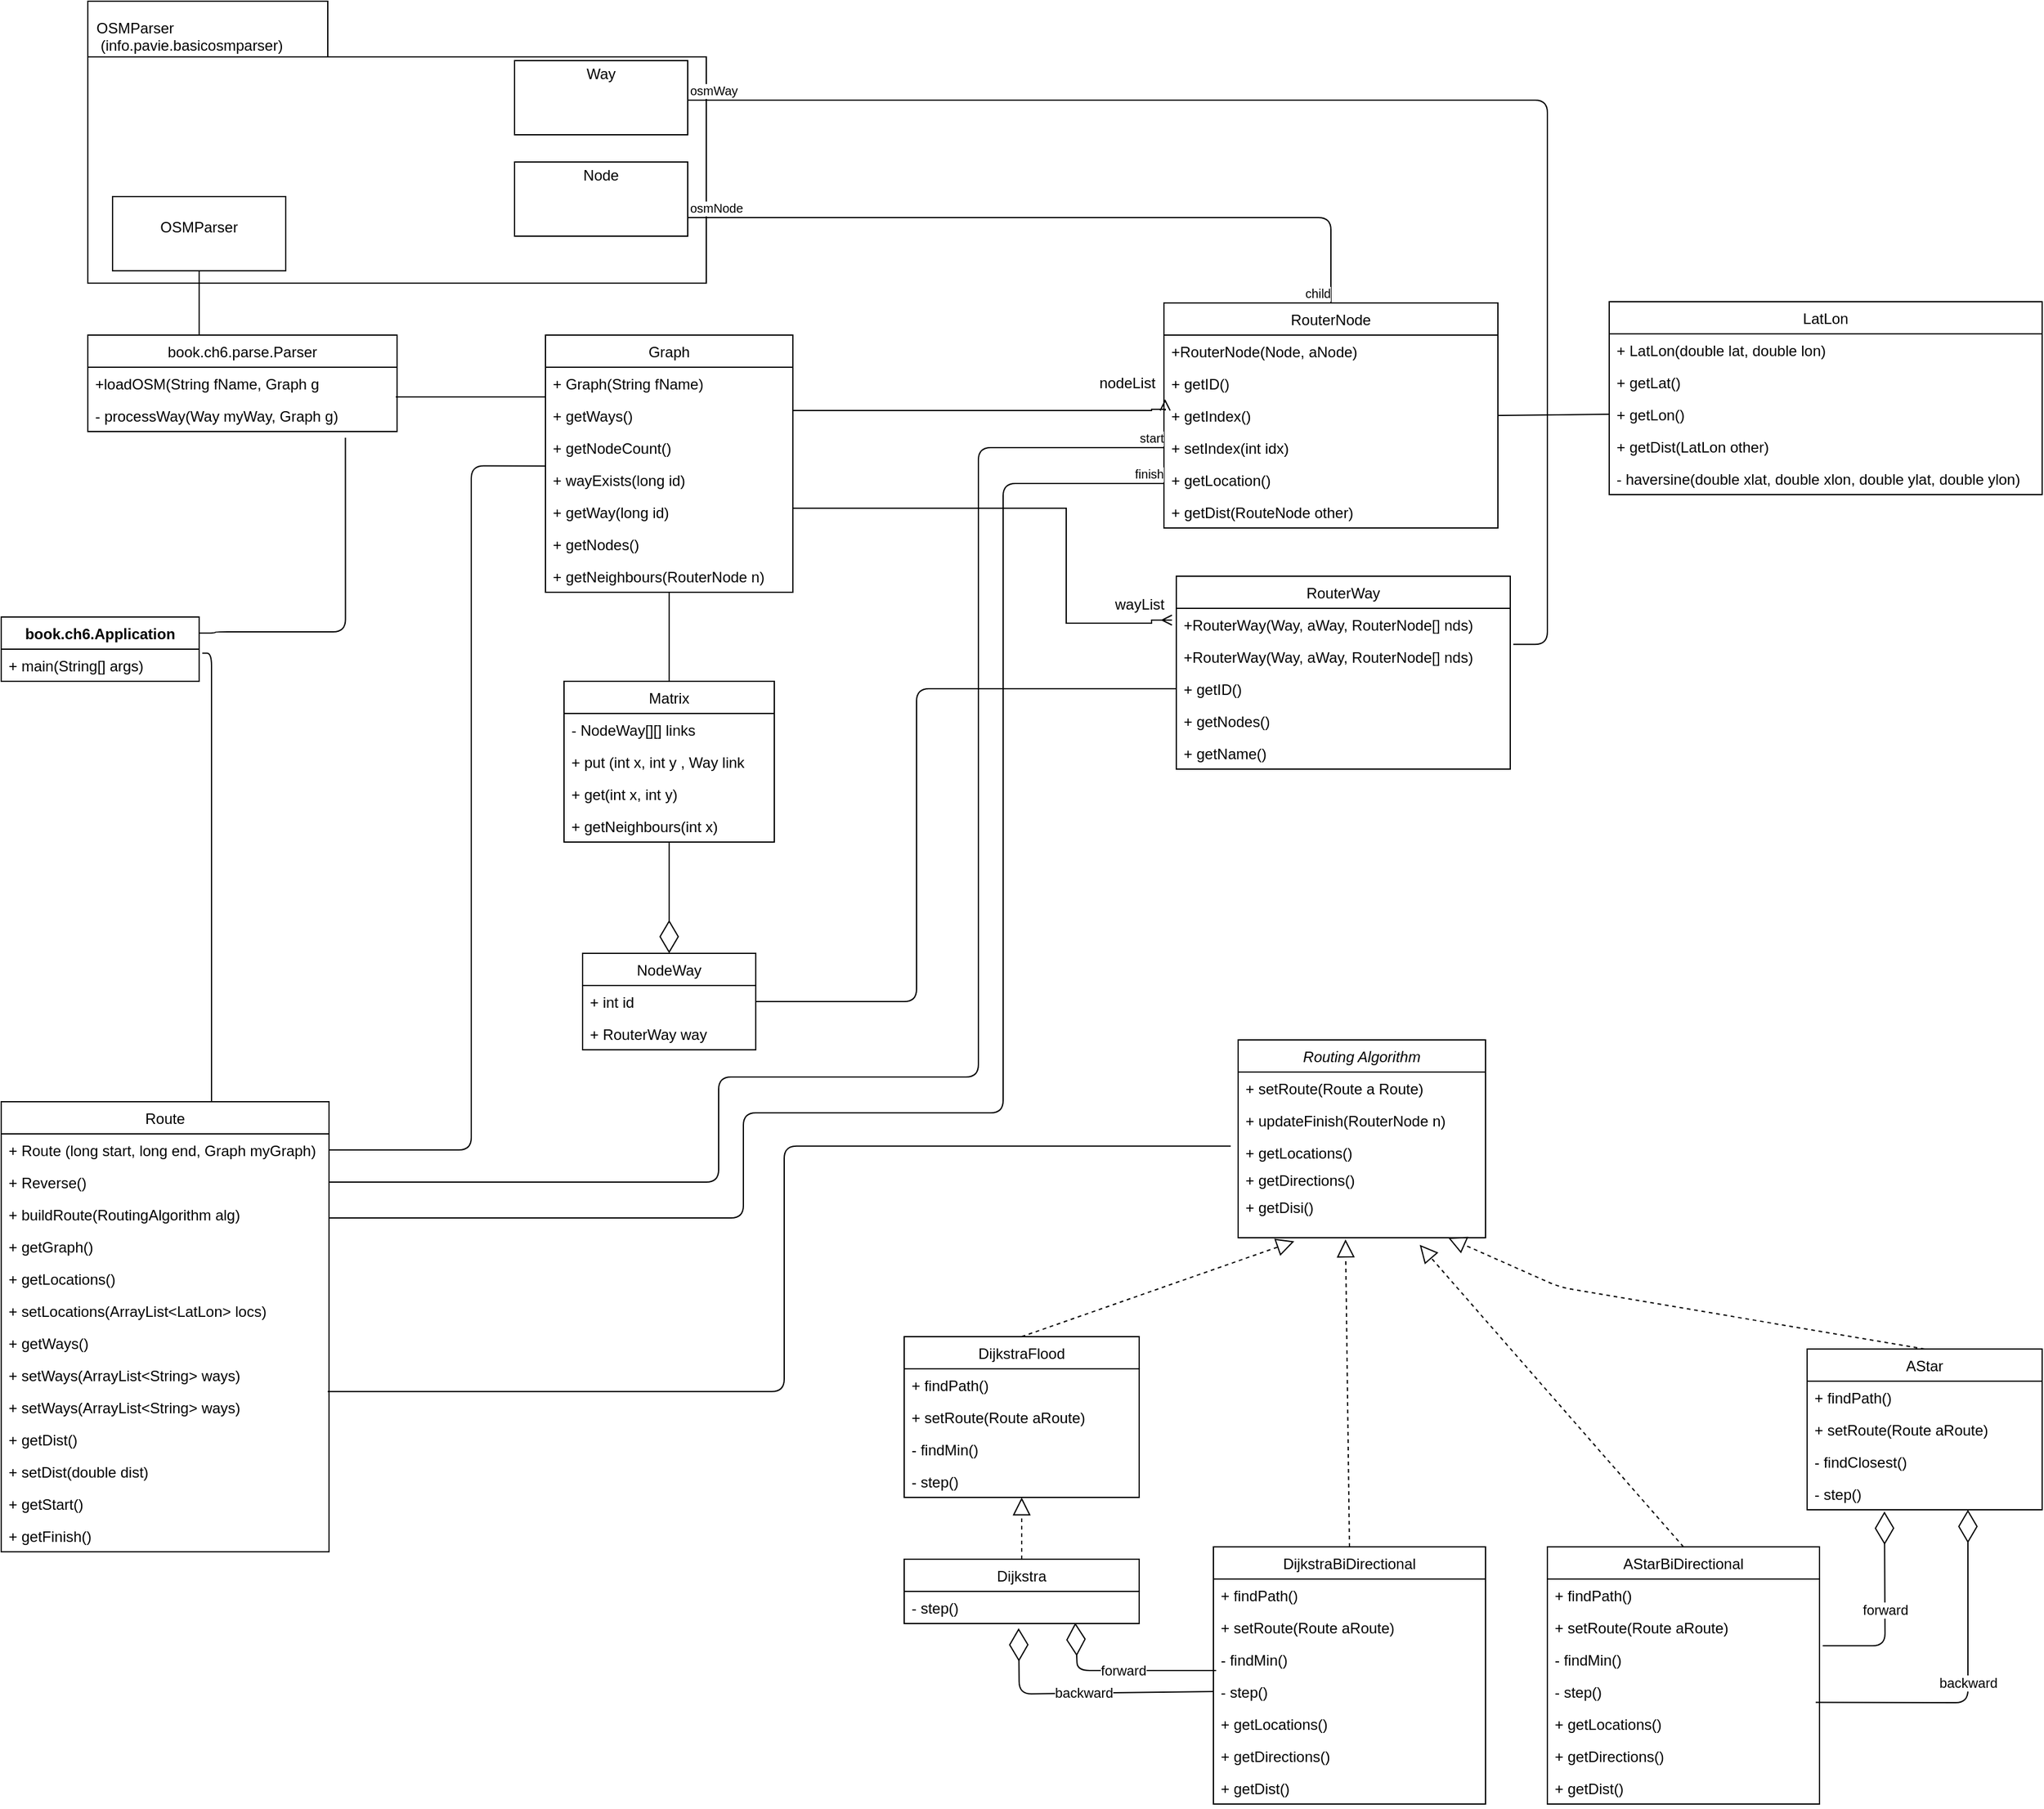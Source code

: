 <mxfile version="12.7.9" type="device"><diagram id="lOE6EsrDyrwUCxiQ4U8Y" name="Page-1"><mxGraphModel dx="2488" dy="1806" grid="1" gridSize="10" guides="1" tooltips="1" connect="1" arrows="1" fold="1" page="1" pageScale="1" pageWidth="850" pageHeight="1100" math="0" shadow="0"><root><mxCell id="0"/><mxCell id="1" parent="0"/><mxCell id="seFbMmYtAeRyw8PbQpz8-1" value="" style="shape=folder;fontStyle=1;spacingTop=10;tabWidth=194;tabHeight=45;tabPosition=left;html=1;" vertex="1" parent="1"><mxGeometry x="10" y="-290" width="500" height="228" as="geometry"/></mxCell><mxCell id="seFbMmYtAeRyw8PbQpz8-2" value="book.ch6.parse.Parser" style="swimlane;fontStyle=0;childLayout=stackLayout;horizontal=1;startSize=26;fillColor=none;horizontalStack=0;resizeParent=1;resizeParentMax=0;resizeLast=0;collapsible=1;marginBottom=0;" vertex="1" parent="1"><mxGeometry x="10" y="-20" width="250" height="78" as="geometry"/></mxCell><mxCell id="seFbMmYtAeRyw8PbQpz8-3" value="+loadOSM(String fName, Graph g" style="text;strokeColor=none;fillColor=none;align=left;verticalAlign=top;spacingLeft=4;spacingRight=4;overflow=hidden;rotatable=0;points=[[0,0.5],[1,0.5]];portConstraint=eastwest;" vertex="1" parent="seFbMmYtAeRyw8PbQpz8-2"><mxGeometry y="26" width="250" height="26" as="geometry"/></mxCell><mxCell id="seFbMmYtAeRyw8PbQpz8-4" value="- processWay(Way myWay, Graph g)" style="text;strokeColor=none;fillColor=none;align=left;verticalAlign=top;spacingLeft=4;spacingRight=4;overflow=hidden;rotatable=0;points=[[0,0.5],[1,0.5]];portConstraint=eastwest;" vertex="1" parent="seFbMmYtAeRyw8PbQpz8-2"><mxGeometry y="52" width="250" height="26" as="geometry"/></mxCell><mxCell id="seFbMmYtAeRyw8PbQpz8-7" value="&lt;p style=&quot;margin: 0px ; margin-top: 4px ; text-align: center&quot;&gt;&lt;br&gt;OSMParser&lt;/p&gt;" style="verticalAlign=top;align=left;overflow=fill;fontSize=12;fontFamily=Helvetica;html=1;" vertex="1" parent="1"><mxGeometry x="30" y="-132" width="140" height="60" as="geometry"/></mxCell><mxCell id="seFbMmYtAeRyw8PbQpz8-9" value="book.ch6.Application" style="swimlane;fontStyle=1;align=center;verticalAlign=top;childLayout=stackLayout;horizontal=1;startSize=26;horizontalStack=0;resizeParent=1;resizeParentMax=0;resizeLast=0;collapsible=1;marginBottom=0;" vertex="1" parent="1"><mxGeometry x="-60" y="208" width="160" height="52" as="geometry"/></mxCell><mxCell id="seFbMmYtAeRyw8PbQpz8-10" value="+ main(String[] args)" style="text;strokeColor=none;fillColor=none;align=left;verticalAlign=top;spacingLeft=4;spacingRight=4;overflow=hidden;rotatable=0;points=[[0,0.5],[1,0.5]];portConstraint=eastwest;" vertex="1" parent="seFbMmYtAeRyw8PbQpz8-9"><mxGeometry y="26" width="160" height="26" as="geometry"/></mxCell><mxCell id="seFbMmYtAeRyw8PbQpz8-14" value="" style="endArrow=none;html=1;entryX=0.5;entryY=1;entryDx=0;entryDy=0;exitX=0.36;exitY=0;exitDx=0;exitDy=0;exitPerimeter=0;" edge="1" parent="1" source="seFbMmYtAeRyw8PbQpz8-2" target="seFbMmYtAeRyw8PbQpz8-7"><mxGeometry width="50" height="50" relative="1" as="geometry"><mxPoint x="220" y="48" as="sourcePoint"/><mxPoint x="270" y="-2" as="targetPoint"/></mxGeometry></mxCell><mxCell id="seFbMmYtAeRyw8PbQpz8-16" value="Routing Algorithm" style="swimlane;fontStyle=2;childLayout=stackLayout;horizontal=1;startSize=26;fillColor=none;horizontalStack=0;resizeParent=1;resizeParentMax=0;resizeLast=0;collapsible=1;marginBottom=0;" vertex="1" parent="1"><mxGeometry x="940" y="550" width="200" height="160" as="geometry"/></mxCell><mxCell id="seFbMmYtAeRyw8PbQpz8-17" value="+ setRoute(Route a Route)" style="text;strokeColor=none;fillColor=none;align=left;verticalAlign=top;spacingLeft=4;spacingRight=4;overflow=hidden;rotatable=0;points=[[0,0.5],[1,0.5]];portConstraint=eastwest;" vertex="1" parent="seFbMmYtAeRyw8PbQpz8-16"><mxGeometry y="26" width="200" height="26" as="geometry"/></mxCell><mxCell id="seFbMmYtAeRyw8PbQpz8-18" value="+ updateFinish(RouterNode n)&#10;" style="text;strokeColor=none;fillColor=none;align=left;verticalAlign=top;spacingLeft=4;spacingRight=4;overflow=hidden;rotatable=0;points=[[0,0.5],[1,0.5]];portConstraint=eastwest;" vertex="1" parent="seFbMmYtAeRyw8PbQpz8-16"><mxGeometry y="52" width="200" height="26" as="geometry"/></mxCell><mxCell id="seFbMmYtAeRyw8PbQpz8-19" value="+ getLocations()" style="text;strokeColor=none;fillColor=none;align=left;verticalAlign=top;spacingLeft=4;spacingRight=4;overflow=hidden;rotatable=0;points=[[0,0.5],[1,0.5]];portConstraint=eastwest;" vertex="1" parent="seFbMmYtAeRyw8PbQpz8-16"><mxGeometry y="78" width="200" height="82" as="geometry"/></mxCell><mxCell id="seFbMmYtAeRyw8PbQpz8-20" value="+ getDirections()" style="text;strokeColor=none;fillColor=none;align=left;verticalAlign=top;spacingLeft=4;spacingRight=4;overflow=hidden;rotatable=0;points=[[0,0.5],[1,0.5]];portConstraint=eastwest;" vertex="1" parent="1"><mxGeometry x="940" y="650" width="190" height="26" as="geometry"/></mxCell><mxCell id="seFbMmYtAeRyw8PbQpz8-21" value="+ getDisi()" style="text;strokeColor=none;fillColor=none;align=left;verticalAlign=top;spacingLeft=4;spacingRight=4;overflow=hidden;rotatable=0;points=[[0,0.5],[1,0.5]];portConstraint=eastwest;" vertex="1" parent="1"><mxGeometry x="940" y="672" width="190" height="26" as="geometry"/></mxCell><mxCell id="seFbMmYtAeRyw8PbQpz8-25" value="DijkstraFlood" style="swimlane;fontStyle=0;childLayout=stackLayout;horizontal=1;startSize=26;fillColor=none;horizontalStack=0;resizeParent=1;resizeParentMax=0;resizeLast=0;collapsible=1;marginBottom=0;" vertex="1" parent="1"><mxGeometry x="670" y="790" width="190" height="130" as="geometry"/></mxCell><mxCell id="seFbMmYtAeRyw8PbQpz8-26" value="+ findPath()" style="text;strokeColor=none;fillColor=none;align=left;verticalAlign=top;spacingLeft=4;spacingRight=4;overflow=hidden;rotatable=0;points=[[0,0.5],[1,0.5]];portConstraint=eastwest;" vertex="1" parent="seFbMmYtAeRyw8PbQpz8-25"><mxGeometry y="26" width="190" height="26" as="geometry"/></mxCell><mxCell id="seFbMmYtAeRyw8PbQpz8-27" value="+ setRoute(Route aRoute)" style="text;strokeColor=none;fillColor=none;align=left;verticalAlign=top;spacingLeft=4;spacingRight=4;overflow=hidden;rotatable=0;points=[[0,0.5],[1,0.5]];portConstraint=eastwest;" vertex="1" parent="seFbMmYtAeRyw8PbQpz8-25"><mxGeometry y="52" width="190" height="26" as="geometry"/></mxCell><mxCell id="seFbMmYtAeRyw8PbQpz8-30" value="- findMin()" style="text;strokeColor=none;fillColor=none;align=left;verticalAlign=top;spacingLeft=4;spacingRight=4;overflow=hidden;rotatable=0;points=[[0,0.5],[1,0.5]];portConstraint=eastwest;" vertex="1" parent="seFbMmYtAeRyw8PbQpz8-25"><mxGeometry y="78" width="190" height="26" as="geometry"/></mxCell><mxCell id="seFbMmYtAeRyw8PbQpz8-28" value="- step()" style="text;strokeColor=none;fillColor=none;align=left;verticalAlign=top;spacingLeft=4;spacingRight=4;overflow=hidden;rotatable=0;points=[[0,0.5],[1,0.5]];portConstraint=eastwest;" vertex="1" parent="seFbMmYtAeRyw8PbQpz8-25"><mxGeometry y="104" width="190" height="26" as="geometry"/></mxCell><mxCell id="seFbMmYtAeRyw8PbQpz8-33" value="" style="endArrow=block;dashed=1;endFill=0;endSize=12;html=1;exitX=0.5;exitY=0;exitDx=0;exitDy=0;entryX=0.227;entryY=1.035;entryDx=0;entryDy=0;entryPerimeter=0;" edge="1" parent="1" source="seFbMmYtAeRyw8PbQpz8-25" target="seFbMmYtAeRyw8PbQpz8-19"><mxGeometry width="160" relative="1" as="geometry"><mxPoint x="800" y="540" as="sourcePoint"/><mxPoint x="1031" y="710" as="targetPoint"/></mxGeometry></mxCell><mxCell id="seFbMmYtAeRyw8PbQpz8-34" value="Dijkstra" style="swimlane;fontStyle=0;childLayout=stackLayout;horizontal=1;startSize=26;fillColor=none;horizontalStack=0;resizeParent=1;resizeParentMax=0;resizeLast=0;collapsible=1;marginBottom=0;" vertex="1" parent="1"><mxGeometry x="670" y="970" width="190" height="52" as="geometry"/></mxCell><mxCell id="seFbMmYtAeRyw8PbQpz8-38" value="- step()" style="text;strokeColor=none;fillColor=none;align=left;verticalAlign=top;spacingLeft=4;spacingRight=4;overflow=hidden;rotatable=0;points=[[0,0.5],[1,0.5]];portConstraint=eastwest;" vertex="1" parent="seFbMmYtAeRyw8PbQpz8-34"><mxGeometry y="26" width="190" height="26" as="geometry"/></mxCell><mxCell id="seFbMmYtAeRyw8PbQpz8-39" value="" style="endArrow=block;dashed=1;endFill=0;endSize=12;html=1;exitX=0.5;exitY=0;exitDx=0;exitDy=0;" edge="1" parent="1" source="seFbMmYtAeRyw8PbQpz8-34"><mxGeometry width="160" relative="1" as="geometry"><mxPoint x="1030" y="950" as="sourcePoint"/><mxPoint x="765" y="920" as="targetPoint"/></mxGeometry></mxCell><mxCell id="seFbMmYtAeRyw8PbQpz8-41" value="AStar" style="swimlane;fontStyle=0;childLayout=stackLayout;horizontal=1;startSize=26;fillColor=none;horizontalStack=0;resizeParent=1;resizeParentMax=0;resizeLast=0;collapsible=1;marginBottom=0;" vertex="1" parent="1"><mxGeometry x="1400" y="800" width="190" height="130" as="geometry"/></mxCell><mxCell id="seFbMmYtAeRyw8PbQpz8-42" value="+ findPath()" style="text;strokeColor=none;fillColor=none;align=left;verticalAlign=top;spacingLeft=4;spacingRight=4;overflow=hidden;rotatable=0;points=[[0,0.5],[1,0.5]];portConstraint=eastwest;" vertex="1" parent="seFbMmYtAeRyw8PbQpz8-41"><mxGeometry y="26" width="190" height="26" as="geometry"/></mxCell><mxCell id="seFbMmYtAeRyw8PbQpz8-43" value="+ setRoute(Route aRoute)" style="text;strokeColor=none;fillColor=none;align=left;verticalAlign=top;spacingLeft=4;spacingRight=4;overflow=hidden;rotatable=0;points=[[0,0.5],[1,0.5]];portConstraint=eastwest;" vertex="1" parent="seFbMmYtAeRyw8PbQpz8-41"><mxGeometry y="52" width="190" height="26" as="geometry"/></mxCell><mxCell id="seFbMmYtAeRyw8PbQpz8-44" value="- findClosest()" style="text;strokeColor=none;fillColor=none;align=left;verticalAlign=top;spacingLeft=4;spacingRight=4;overflow=hidden;rotatable=0;points=[[0,0.5],[1,0.5]];portConstraint=eastwest;" vertex="1" parent="seFbMmYtAeRyw8PbQpz8-41"><mxGeometry y="78" width="190" height="26" as="geometry"/></mxCell><mxCell id="seFbMmYtAeRyw8PbQpz8-45" value="- step()" style="text;strokeColor=none;fillColor=none;align=left;verticalAlign=top;spacingLeft=4;spacingRight=4;overflow=hidden;rotatable=0;points=[[0,0.5],[1,0.5]];portConstraint=eastwest;" vertex="1" parent="seFbMmYtAeRyw8PbQpz8-41"><mxGeometry y="104" width="190" height="26" as="geometry"/></mxCell><mxCell id="seFbMmYtAeRyw8PbQpz8-47" value="" style="endArrow=block;dashed=1;endFill=0;endSize=12;html=1;exitX=0.5;exitY=0;exitDx=0;exitDy=0;entryX=0.849;entryY=1;entryDx=0;entryDy=0;entryPerimeter=0;" edge="1" parent="1" source="seFbMmYtAeRyw8PbQpz8-41" target="seFbMmYtAeRyw8PbQpz8-19"><mxGeometry width="160" relative="1" as="geometry"><mxPoint x="980" y="1180" as="sourcePoint"/><mxPoint x="1246" y="1100" as="targetPoint"/><Array as="points"><mxPoint x="1200" y="750"/></Array></mxGeometry></mxCell><mxCell id="seFbMmYtAeRyw8PbQpz8-50" value="DijkstraBiDirectional" style="swimlane;fontStyle=0;childLayout=stackLayout;horizontal=1;startSize=26;fillColor=none;horizontalStack=0;resizeParent=1;resizeParentMax=0;resizeLast=0;collapsible=1;marginBottom=0;" vertex="1" parent="1"><mxGeometry x="920" y="960" width="220" height="208" as="geometry"/></mxCell><mxCell id="seFbMmYtAeRyw8PbQpz8-51" value="+ findPath()" style="text;strokeColor=none;fillColor=none;align=left;verticalAlign=top;spacingLeft=4;spacingRight=4;overflow=hidden;rotatable=0;points=[[0,0.5],[1,0.5]];portConstraint=eastwest;" vertex="1" parent="seFbMmYtAeRyw8PbQpz8-50"><mxGeometry y="26" width="220" height="26" as="geometry"/></mxCell><mxCell id="seFbMmYtAeRyw8PbQpz8-52" value="+ setRoute(Route aRoute)" style="text;strokeColor=none;fillColor=none;align=left;verticalAlign=top;spacingLeft=4;spacingRight=4;overflow=hidden;rotatable=0;points=[[0,0.5],[1,0.5]];portConstraint=eastwest;" vertex="1" parent="seFbMmYtAeRyw8PbQpz8-50"><mxGeometry y="52" width="220" height="26" as="geometry"/></mxCell><mxCell id="seFbMmYtAeRyw8PbQpz8-53" value="- findMin()" style="text;strokeColor=none;fillColor=none;align=left;verticalAlign=top;spacingLeft=4;spacingRight=4;overflow=hidden;rotatable=0;points=[[0,0.5],[1,0.5]];portConstraint=eastwest;" vertex="1" parent="seFbMmYtAeRyw8PbQpz8-50"><mxGeometry y="78" width="220" height="26" as="geometry"/></mxCell><mxCell id="seFbMmYtAeRyw8PbQpz8-78" value="- step()" style="text;strokeColor=none;fillColor=none;align=left;verticalAlign=top;spacingLeft=4;spacingRight=4;overflow=hidden;rotatable=0;points=[[0,0.5],[1,0.5]];portConstraint=eastwest;" vertex="1" parent="seFbMmYtAeRyw8PbQpz8-50"><mxGeometry y="104" width="220" height="26" as="geometry"/></mxCell><mxCell id="seFbMmYtAeRyw8PbQpz8-74" value="+ getLocations()" style="text;strokeColor=none;fillColor=none;align=left;verticalAlign=top;spacingLeft=4;spacingRight=4;overflow=hidden;rotatable=0;points=[[0,0.5],[1,0.5]];portConstraint=eastwest;" vertex="1" parent="seFbMmYtAeRyw8PbQpz8-50"><mxGeometry y="130" width="220" height="26" as="geometry"/></mxCell><mxCell id="seFbMmYtAeRyw8PbQpz8-75" value="+ getDirections()" style="text;strokeColor=none;fillColor=none;align=left;verticalAlign=top;spacingLeft=4;spacingRight=4;overflow=hidden;rotatable=0;points=[[0,0.5],[1,0.5]];portConstraint=eastwest;" vertex="1" parent="seFbMmYtAeRyw8PbQpz8-50"><mxGeometry y="156" width="220" height="26" as="geometry"/></mxCell><mxCell id="seFbMmYtAeRyw8PbQpz8-76" value="+ getDist()" style="text;strokeColor=none;fillColor=none;align=left;verticalAlign=top;spacingLeft=4;spacingRight=4;overflow=hidden;rotatable=0;points=[[0,0.5],[1,0.5]];portConstraint=eastwest;" vertex="1" parent="seFbMmYtAeRyw8PbQpz8-50"><mxGeometry y="182" width="220" height="26" as="geometry"/></mxCell><mxCell id="seFbMmYtAeRyw8PbQpz8-60" value="" style="endArrow=block;dashed=1;endFill=0;endSize=12;html=1;exitX=0.5;exitY=0;exitDx=0;exitDy=0;entryX=0.434;entryY=1.017;entryDx=0;entryDy=0;entryPerimeter=0;" edge="1" parent="1" source="seFbMmYtAeRyw8PbQpz8-50" target="seFbMmYtAeRyw8PbQpz8-19"><mxGeometry width="160" relative="1" as="geometry"><mxPoint x="775.0" y="800" as="sourcePoint"/><mxPoint x="995.4" y="722.87" as="targetPoint"/></mxGeometry></mxCell><mxCell id="seFbMmYtAeRyw8PbQpz8-65" value="forward" style="endArrow=diamondThin;endFill=0;endSize=24;html=1;exitX=0.01;exitY=-0.154;exitDx=0;exitDy=0;entryX=0.728;entryY=0.978;entryDx=0;entryDy=0;entryPerimeter=0;exitPerimeter=0;" edge="1" parent="1" source="seFbMmYtAeRyw8PbQpz8-78" target="seFbMmYtAeRyw8PbQpz8-38"><mxGeometry width="160" relative="1" as="geometry"><mxPoint x="1040" y="870" as="sourcePoint"/><mxPoint x="1200" y="870" as="targetPoint"/><Array as="points"><mxPoint x="810" y="1060"/></Array></mxGeometry></mxCell><mxCell id="seFbMmYtAeRyw8PbQpz8-68" value="backward" style="endArrow=diamondThin;endFill=0;endSize=24;html=1;entryX=0.487;entryY=1.143;entryDx=0;entryDy=0;entryPerimeter=0;exitX=0;exitY=0.5;exitDx=0;exitDy=0;" edge="1" parent="1" source="seFbMmYtAeRyw8PbQpz8-78" target="seFbMmYtAeRyw8PbQpz8-38"><mxGeometry width="160" relative="1" as="geometry"><mxPoint x="904" y="1079" as="sourcePoint"/><mxPoint x="801.1" y="1069.998" as="targetPoint"/><Array as="points"><mxPoint x="763" y="1079"/></Array></mxGeometry></mxCell><mxCell id="seFbMmYtAeRyw8PbQpz8-79" value="AStarBiDirectional" style="swimlane;fontStyle=0;childLayout=stackLayout;horizontal=1;startSize=26;fillColor=none;horizontalStack=0;resizeParent=1;resizeParentMax=0;resizeLast=0;collapsible=1;marginBottom=0;" vertex="1" parent="1"><mxGeometry x="1190" y="960" width="220" height="208" as="geometry"/></mxCell><mxCell id="seFbMmYtAeRyw8PbQpz8-80" value="+ findPath()" style="text;strokeColor=none;fillColor=none;align=left;verticalAlign=top;spacingLeft=4;spacingRight=4;overflow=hidden;rotatable=0;points=[[0,0.5],[1,0.5]];portConstraint=eastwest;" vertex="1" parent="seFbMmYtAeRyw8PbQpz8-79"><mxGeometry y="26" width="220" height="26" as="geometry"/></mxCell><mxCell id="seFbMmYtAeRyw8PbQpz8-81" value="+ setRoute(Route aRoute)" style="text;strokeColor=none;fillColor=none;align=left;verticalAlign=top;spacingLeft=4;spacingRight=4;overflow=hidden;rotatable=0;points=[[0,0.5],[1,0.5]];portConstraint=eastwest;" vertex="1" parent="seFbMmYtAeRyw8PbQpz8-79"><mxGeometry y="52" width="220" height="26" as="geometry"/></mxCell><mxCell id="seFbMmYtAeRyw8PbQpz8-82" value="- findMin()" style="text;strokeColor=none;fillColor=none;align=left;verticalAlign=top;spacingLeft=4;spacingRight=4;overflow=hidden;rotatable=0;points=[[0,0.5],[1,0.5]];portConstraint=eastwest;" vertex="1" parent="seFbMmYtAeRyw8PbQpz8-79"><mxGeometry y="78" width="220" height="26" as="geometry"/></mxCell><mxCell id="seFbMmYtAeRyw8PbQpz8-83" value="- step()" style="text;strokeColor=none;fillColor=none;align=left;verticalAlign=top;spacingLeft=4;spacingRight=4;overflow=hidden;rotatable=0;points=[[0,0.5],[1,0.5]];portConstraint=eastwest;" vertex="1" parent="seFbMmYtAeRyw8PbQpz8-79"><mxGeometry y="104" width="220" height="26" as="geometry"/></mxCell><mxCell id="seFbMmYtAeRyw8PbQpz8-84" value="+ getLocations()" style="text;strokeColor=none;fillColor=none;align=left;verticalAlign=top;spacingLeft=4;spacingRight=4;overflow=hidden;rotatable=0;points=[[0,0.5],[1,0.5]];portConstraint=eastwest;" vertex="1" parent="seFbMmYtAeRyw8PbQpz8-79"><mxGeometry y="130" width="220" height="26" as="geometry"/></mxCell><mxCell id="seFbMmYtAeRyw8PbQpz8-85" value="+ getDirections()" style="text;strokeColor=none;fillColor=none;align=left;verticalAlign=top;spacingLeft=4;spacingRight=4;overflow=hidden;rotatable=0;points=[[0,0.5],[1,0.5]];portConstraint=eastwest;" vertex="1" parent="seFbMmYtAeRyw8PbQpz8-79"><mxGeometry y="156" width="220" height="26" as="geometry"/></mxCell><mxCell id="seFbMmYtAeRyw8PbQpz8-86" value="+ getDist()" style="text;strokeColor=none;fillColor=none;align=left;verticalAlign=top;spacingLeft=4;spacingRight=4;overflow=hidden;rotatable=0;points=[[0,0.5],[1,0.5]];portConstraint=eastwest;" vertex="1" parent="seFbMmYtAeRyw8PbQpz8-79"><mxGeometry y="182" width="220" height="26" as="geometry"/></mxCell><mxCell id="seFbMmYtAeRyw8PbQpz8-87" value="" style="endArrow=block;dashed=1;endFill=0;endSize=12;html=1;exitX=0.5;exitY=0;exitDx=0;exitDy=0;entryX=0.734;entryY=1.07;entryDx=0;entryDy=0;entryPerimeter=0;" edge="1" parent="1" source="seFbMmYtAeRyw8PbQpz8-79" target="seFbMmYtAeRyw8PbQpz8-19"><mxGeometry width="160" relative="1" as="geometry"><mxPoint x="1160" y="860" as="sourcePoint"/><mxPoint x="774.8" y="770" as="targetPoint"/><Array as="points"/></mxGeometry></mxCell><mxCell id="seFbMmYtAeRyw8PbQpz8-88" value="forward" style="endArrow=diamondThin;endFill=0;endSize=24;html=1;exitX=1.012;exitY=0.077;exitDx=0;exitDy=0;entryX=0.329;entryY=1.055;entryDx=0;entryDy=0;entryPerimeter=0;exitPerimeter=0;" edge="1" parent="1" source="seFbMmYtAeRyw8PbQpz8-82" target="seFbMmYtAeRyw8PbQpz8-45"><mxGeometry width="160" relative="1" as="geometry"><mxPoint x="610" y="1190" as="sourcePoint"/><mxPoint x="496.12" y="1151.432" as="targetPoint"/><Array as="points"><mxPoint x="1463" y="1040"/></Array></mxGeometry></mxCell><mxCell id="seFbMmYtAeRyw8PbQpz8-89" value="backward" style="endArrow=diamondThin;endFill=0;endSize=24;html=1;entryX=0.487;entryY=1.143;entryDx=0;entryDy=0;entryPerimeter=0;exitX=0.986;exitY=-0.165;exitDx=0;exitDy=0;exitPerimeter=0;" edge="1" parent="1" source="seFbMmYtAeRyw8PbQpz8-84"><mxGeometry width="160" relative="1" as="geometry"><mxPoint x="1687.47" y="981.28" as="sourcePoint"/><mxPoint x="1530" y="929.998" as="targetPoint"/><Array as="points"><mxPoint x="1530" y="1086"/></Array></mxGeometry></mxCell><mxCell id="seFbMmYtAeRyw8PbQpz8-99" value="RouterNode" style="swimlane;fontStyle=0;childLayout=stackLayout;horizontal=1;startSize=26;fillColor=none;horizontalStack=0;resizeParent=1;resizeParentMax=0;resizeLast=0;collapsible=1;marginBottom=0;" vertex="1" parent="1"><mxGeometry x="880" y="-46" width="270" height="182" as="geometry"/></mxCell><mxCell id="seFbMmYtAeRyw8PbQpz8-100" value="+RouterNode(Node, aNode)&#10;" style="text;strokeColor=none;fillColor=none;align=left;verticalAlign=top;spacingLeft=4;spacingRight=4;overflow=hidden;rotatable=0;points=[[0,0.5],[1,0.5]];portConstraint=eastwest;" vertex="1" parent="seFbMmYtAeRyw8PbQpz8-99"><mxGeometry y="26" width="270" height="26" as="geometry"/></mxCell><mxCell id="seFbMmYtAeRyw8PbQpz8-101" value="+ getID()" style="text;strokeColor=none;fillColor=none;align=left;verticalAlign=top;spacingLeft=4;spacingRight=4;overflow=hidden;rotatable=0;points=[[0,0.5],[1,0.5]];portConstraint=eastwest;" vertex="1" parent="seFbMmYtAeRyw8PbQpz8-99"><mxGeometry y="52" width="270" height="26" as="geometry"/></mxCell><mxCell id="seFbMmYtAeRyw8PbQpz8-102" value="+ getIndex()" style="text;strokeColor=none;fillColor=none;align=left;verticalAlign=top;spacingLeft=4;spacingRight=4;overflow=hidden;rotatable=0;points=[[0,0.5],[1,0.5]];portConstraint=eastwest;" vertex="1" parent="seFbMmYtAeRyw8PbQpz8-99"><mxGeometry y="78" width="270" height="26" as="geometry"/></mxCell><mxCell id="seFbMmYtAeRyw8PbQpz8-103" value="+ setIndex(int idx)" style="text;strokeColor=none;fillColor=none;align=left;verticalAlign=top;spacingLeft=4;spacingRight=4;overflow=hidden;rotatable=0;points=[[0,0.5],[1,0.5]];portConstraint=eastwest;" vertex="1" parent="seFbMmYtAeRyw8PbQpz8-99"><mxGeometry y="104" width="270" height="26" as="geometry"/></mxCell><mxCell id="seFbMmYtAeRyw8PbQpz8-104" value="+ getLocation()" style="text;strokeColor=none;fillColor=none;align=left;verticalAlign=top;spacingLeft=4;spacingRight=4;overflow=hidden;rotatable=0;points=[[0,0.5],[1,0.5]];portConstraint=eastwest;" vertex="1" parent="seFbMmYtAeRyw8PbQpz8-99"><mxGeometry y="130" width="270" height="26" as="geometry"/></mxCell><mxCell id="seFbMmYtAeRyw8PbQpz8-105" value="+ getDist(RouteNode other)" style="text;strokeColor=none;fillColor=none;align=left;verticalAlign=top;spacingLeft=4;spacingRight=4;overflow=hidden;rotatable=0;points=[[0,0.5],[1,0.5]];portConstraint=eastwest;" vertex="1" parent="seFbMmYtAeRyw8PbQpz8-99"><mxGeometry y="156" width="270" height="26" as="geometry"/></mxCell><mxCell id="seFbMmYtAeRyw8PbQpz8-106" value="LatLon" style="swimlane;fontStyle=0;childLayout=stackLayout;horizontal=1;startSize=26;fillColor=none;horizontalStack=0;resizeParent=1;resizeParentMax=0;resizeLast=0;collapsible=1;marginBottom=0;" vertex="1" parent="1"><mxGeometry x="1240" y="-47" width="350" height="156" as="geometry"/></mxCell><mxCell id="seFbMmYtAeRyw8PbQpz8-107" value="+ LatLon(double lat, double lon)" style="text;strokeColor=none;fillColor=none;align=left;verticalAlign=top;spacingLeft=4;spacingRight=4;overflow=hidden;rotatable=0;points=[[0,0.5],[1,0.5]];portConstraint=eastwest;" vertex="1" parent="seFbMmYtAeRyw8PbQpz8-106"><mxGeometry y="26" width="350" height="26" as="geometry"/></mxCell><mxCell id="seFbMmYtAeRyw8PbQpz8-108" value="+ getLat()" style="text;strokeColor=none;fillColor=none;align=left;verticalAlign=top;spacingLeft=4;spacingRight=4;overflow=hidden;rotatable=0;points=[[0,0.5],[1,0.5]];portConstraint=eastwest;" vertex="1" parent="seFbMmYtAeRyw8PbQpz8-106"><mxGeometry y="52" width="350" height="26" as="geometry"/></mxCell><mxCell id="seFbMmYtAeRyw8PbQpz8-109" value="+ getLon()" style="text;strokeColor=none;fillColor=none;align=left;verticalAlign=top;spacingLeft=4;spacingRight=4;overflow=hidden;rotatable=0;points=[[0,0.5],[1,0.5]];portConstraint=eastwest;" vertex="1" parent="seFbMmYtAeRyw8PbQpz8-106"><mxGeometry y="78" width="350" height="26" as="geometry"/></mxCell><mxCell id="seFbMmYtAeRyw8PbQpz8-110" value="+ getDist(LatLon other)" style="text;strokeColor=none;fillColor=none;align=left;verticalAlign=top;spacingLeft=4;spacingRight=4;overflow=hidden;rotatable=0;points=[[0,0.5],[1,0.5]];portConstraint=eastwest;" vertex="1" parent="seFbMmYtAeRyw8PbQpz8-106"><mxGeometry y="104" width="350" height="26" as="geometry"/></mxCell><mxCell id="seFbMmYtAeRyw8PbQpz8-111" value="- haversine(double xlat, double xlon, double ylat, double ylon)" style="text;strokeColor=none;fillColor=none;align=left;verticalAlign=top;spacingLeft=4;spacingRight=4;overflow=hidden;rotatable=0;points=[[0,0.5],[1,0.5]];portConstraint=eastwest;" vertex="1" parent="seFbMmYtAeRyw8PbQpz8-106"><mxGeometry y="130" width="350" height="26" as="geometry"/></mxCell><mxCell id="seFbMmYtAeRyw8PbQpz8-112" value="" style="endArrow=none;html=1;exitX=1;exitY=0.5;exitDx=0;exitDy=0;entryX=0;entryY=0.5;entryDx=0;entryDy=0;" edge="1" parent="1" source="seFbMmYtAeRyw8PbQpz8-102" target="seFbMmYtAeRyw8PbQpz8-109"><mxGeometry width="50" height="50" relative="1" as="geometry"><mxPoint x="630" y="430" as="sourcePoint"/><mxPoint x="1250" y="261" as="targetPoint"/></mxGeometry></mxCell><mxCell id="seFbMmYtAeRyw8PbQpz8-133" value="&lt;p style=&quot;margin: 0px ; margin-top: 4px ; text-align: center&quot;&gt;Way&lt;/p&gt;" style="verticalAlign=top;align=left;overflow=fill;fontSize=12;fontFamily=Helvetica;html=1;" vertex="1" parent="1"><mxGeometry x="355" y="-242" width="140" height="60" as="geometry"/></mxCell><mxCell id="seFbMmYtAeRyw8PbQpz8-138" value="Graph" style="swimlane;fontStyle=0;childLayout=stackLayout;horizontal=1;startSize=26;fillColor=none;horizontalStack=0;resizeParent=1;resizeParentMax=0;resizeLast=0;collapsible=1;marginBottom=0;" vertex="1" parent="1"><mxGeometry x="380" y="-20" width="200" height="208" as="geometry"/></mxCell><mxCell id="seFbMmYtAeRyw8PbQpz8-140" value="+ Graph(String fName)" style="text;strokeColor=none;fillColor=none;align=left;verticalAlign=top;spacingLeft=4;spacingRight=4;overflow=hidden;rotatable=0;points=[[0,0.5],[1,0.5]];portConstraint=eastwest;" vertex="1" parent="seFbMmYtAeRyw8PbQpz8-138"><mxGeometry y="26" width="200" height="26" as="geometry"/></mxCell><mxCell id="seFbMmYtAeRyw8PbQpz8-141" value="+ getWays()" style="text;strokeColor=none;fillColor=none;align=left;verticalAlign=top;spacingLeft=4;spacingRight=4;overflow=hidden;rotatable=0;points=[[0,0.5],[1,0.5]];portConstraint=eastwest;" vertex="1" parent="seFbMmYtAeRyw8PbQpz8-138"><mxGeometry y="52" width="200" height="26" as="geometry"/></mxCell><mxCell id="seFbMmYtAeRyw8PbQpz8-157" value="+ getNodeCount()" style="text;strokeColor=none;fillColor=none;align=left;verticalAlign=top;spacingLeft=4;spacingRight=4;overflow=hidden;rotatable=0;points=[[0,0.5],[1,0.5]];portConstraint=eastwest;" vertex="1" parent="seFbMmYtAeRyw8PbQpz8-138"><mxGeometry y="78" width="200" height="26" as="geometry"/></mxCell><mxCell id="seFbMmYtAeRyw8PbQpz8-158" value="+ wayExists(long id)" style="text;strokeColor=none;fillColor=none;align=left;verticalAlign=top;spacingLeft=4;spacingRight=4;overflow=hidden;rotatable=0;points=[[0,0.5],[1,0.5]];portConstraint=eastwest;" vertex="1" parent="seFbMmYtAeRyw8PbQpz8-138"><mxGeometry y="104" width="200" height="26" as="geometry"/></mxCell><mxCell id="seFbMmYtAeRyw8PbQpz8-159" value="+ getWay(long id)" style="text;strokeColor=none;fillColor=none;align=left;verticalAlign=top;spacingLeft=4;spacingRight=4;overflow=hidden;rotatable=0;points=[[0,0.5],[1,0.5]];portConstraint=eastwest;" vertex="1" parent="seFbMmYtAeRyw8PbQpz8-138"><mxGeometry y="130" width="200" height="26" as="geometry"/></mxCell><mxCell id="seFbMmYtAeRyw8PbQpz8-160" value="+ getNodes()" style="text;strokeColor=none;fillColor=none;align=left;verticalAlign=top;spacingLeft=4;spacingRight=4;overflow=hidden;rotatable=0;points=[[0,0.5],[1,0.5]];portConstraint=eastwest;" vertex="1" parent="seFbMmYtAeRyw8PbQpz8-138"><mxGeometry y="156" width="200" height="26" as="geometry"/></mxCell><mxCell id="seFbMmYtAeRyw8PbQpz8-161" value="+ getNeighbours(RouterNode n)" style="text;strokeColor=none;fillColor=none;align=left;verticalAlign=top;spacingLeft=4;spacingRight=4;overflow=hidden;rotatable=0;points=[[0,0.5],[1,0.5]];portConstraint=eastwest;" vertex="1" parent="seFbMmYtAeRyw8PbQpz8-138"><mxGeometry y="182" width="200" height="26" as="geometry"/></mxCell><mxCell id="seFbMmYtAeRyw8PbQpz8-142" value="" style="endArrow=none;endFill=0;html=1;edgeStyle=orthogonalEdgeStyle;align=left;verticalAlign=top;rounded=0;startArrow=ERmany;startFill=0;" edge="1" parent="1"><mxGeometry x="0.277" y="60" relative="1" as="geometry"><mxPoint x="881" y="41" as="sourcePoint"/><mxPoint x="580" y="85" as="targetPoint"/><Array as="points"><mxPoint x="870" y="40"/><mxPoint x="870" y="41"/><mxPoint x="580" y="41"/></Array><mxPoint x="60" y="59" as="offset"/></mxGeometry></mxCell><mxCell id="seFbMmYtAeRyw8PbQpz8-144" value="" style="endArrow=none;endFill=0;html=1;edgeStyle=orthogonalEdgeStyle;align=left;verticalAlign=top;rounded=0;startArrow=ERmany;startFill=0;entryX=1;entryY=0.5;entryDx=0;entryDy=0;exitX=-0.013;exitY=0.25;exitDx=0;exitDy=0;exitPerimeter=0;" edge="1" parent="1"><mxGeometry x="0.277" y="60" relative="1" as="geometry"><mxPoint x="886.49" y="210.5" as="sourcePoint"/><mxPoint x="580" y="48.0" as="targetPoint"/><Array as="points"><mxPoint x="870" y="210"/><mxPoint x="870" y="213"/><mxPoint x="801" y="213"/><mxPoint x="801" y="120"/><mxPoint x="580" y="120"/></Array><mxPoint x="60" y="59" as="offset"/></mxGeometry></mxCell><mxCell id="seFbMmYtAeRyw8PbQpz8-146" value="wayList" style="text;html=1;align=center;verticalAlign=middle;resizable=0;points=[];autosize=1;" vertex="1" parent="1"><mxGeometry x="830" y="188" width="60" height="20" as="geometry"/></mxCell><mxCell id="seFbMmYtAeRyw8PbQpz8-147" value="nodeList" style="text;html=1;align=center;verticalAlign=middle;resizable=0;points=[];autosize=1;" vertex="1" parent="1"><mxGeometry x="820" y="9" width="60" height="20" as="geometry"/></mxCell><mxCell id="seFbMmYtAeRyw8PbQpz8-151" value="" style="endArrow=none;endFill=0;endSize=12;html=1;" edge="1" parent="1"><mxGeometry width="160" relative="1" as="geometry"><mxPoint x="259" y="30" as="sourcePoint"/><mxPoint x="380" y="30" as="targetPoint"/></mxGeometry></mxCell><mxCell id="seFbMmYtAeRyw8PbQpz8-152" value="Matrix" style="swimlane;fontStyle=0;childLayout=stackLayout;horizontal=1;startSize=26;fillColor=none;horizontalStack=0;resizeParent=1;resizeParentMax=0;resizeLast=0;collapsible=1;marginBottom=0;" vertex="1" parent="1"><mxGeometry x="395" y="260" width="170" height="130" as="geometry"/></mxCell><mxCell id="seFbMmYtAeRyw8PbQpz8-153" value="- NodeWay[][] links" style="text;strokeColor=none;fillColor=none;align=left;verticalAlign=top;spacingLeft=4;spacingRight=4;overflow=hidden;rotatable=0;points=[[0,0.5],[1,0.5]];portConstraint=eastwest;" vertex="1" parent="seFbMmYtAeRyw8PbQpz8-152"><mxGeometry y="26" width="170" height="26" as="geometry"/></mxCell><mxCell id="seFbMmYtAeRyw8PbQpz8-154" value="+ put (int x, int y , Way link" style="text;strokeColor=none;fillColor=none;align=left;verticalAlign=top;spacingLeft=4;spacingRight=4;overflow=hidden;rotatable=0;points=[[0,0.5],[1,0.5]];portConstraint=eastwest;" vertex="1" parent="seFbMmYtAeRyw8PbQpz8-152"><mxGeometry y="52" width="170" height="26" as="geometry"/></mxCell><mxCell id="seFbMmYtAeRyw8PbQpz8-155" value="+ get(int x, int y)" style="text;strokeColor=none;fillColor=none;align=left;verticalAlign=top;spacingLeft=4;spacingRight=4;overflow=hidden;rotatable=0;points=[[0,0.5],[1,0.5]];portConstraint=eastwest;" vertex="1" parent="seFbMmYtAeRyw8PbQpz8-152"><mxGeometry y="78" width="170" height="26" as="geometry"/></mxCell><mxCell id="seFbMmYtAeRyw8PbQpz8-167" value="+ getNeighbours(int x)" style="text;strokeColor=none;fillColor=none;align=left;verticalAlign=top;spacingLeft=4;spacingRight=4;overflow=hidden;rotatable=0;points=[[0,0.5],[1,0.5]];portConstraint=eastwest;" vertex="1" parent="seFbMmYtAeRyw8PbQpz8-152"><mxGeometry y="104" width="170" height="26" as="geometry"/></mxCell><mxCell id="seFbMmYtAeRyw8PbQpz8-156" value="" style="endArrow=none;endFill=0;endSize=12;html=1;entryX=0.5;entryY=0;entryDx=0;entryDy=0;" edge="1" parent="1" source="seFbMmYtAeRyw8PbQpz8-161" target="seFbMmYtAeRyw8PbQpz8-152"><mxGeometry width="160" relative="1" as="geometry"><mxPoint x="450" y="260" as="sourcePoint"/><mxPoint x="456" y="220" as="targetPoint"/></mxGeometry></mxCell><mxCell id="seFbMmYtAeRyw8PbQpz8-162" value="NodeWay" style="swimlane;fontStyle=0;childLayout=stackLayout;horizontal=1;startSize=26;fillColor=none;horizontalStack=0;resizeParent=1;resizeParentMax=0;resizeLast=0;collapsible=1;marginBottom=0;" vertex="1" parent="1"><mxGeometry x="410" y="480" width="140" height="78" as="geometry"/></mxCell><mxCell id="seFbMmYtAeRyw8PbQpz8-163" value="+ int id" style="text;strokeColor=none;fillColor=none;align=left;verticalAlign=top;spacingLeft=4;spacingRight=4;overflow=hidden;rotatable=0;points=[[0,0.5],[1,0.5]];portConstraint=eastwest;" vertex="1" parent="seFbMmYtAeRyw8PbQpz8-162"><mxGeometry y="26" width="140" height="26" as="geometry"/></mxCell><mxCell id="seFbMmYtAeRyw8PbQpz8-164" value="+ RouterWay way" style="text;strokeColor=none;fillColor=none;align=left;verticalAlign=top;spacingLeft=4;spacingRight=4;overflow=hidden;rotatable=0;points=[[0,0.5],[1,0.5]];portConstraint=eastwest;" vertex="1" parent="seFbMmYtAeRyw8PbQpz8-162"><mxGeometry y="52" width="140" height="26" as="geometry"/></mxCell><mxCell id="seFbMmYtAeRyw8PbQpz8-166" value="" style="endArrow=diamondThin;endFill=0;endSize=24;html=1;entryX=0.5;entryY=0;entryDx=0;entryDy=0;" edge="1" parent="1" target="seFbMmYtAeRyw8PbQpz8-162"><mxGeometry width="160" relative="1" as="geometry"><mxPoint x="480" y="390" as="sourcePoint"/><mxPoint x="660" y="160" as="targetPoint"/></mxGeometry></mxCell><mxCell id="seFbMmYtAeRyw8PbQpz8-168" value="" style="endArrow=none;endFill=0;endSize=12;html=1;exitX=1;exitY=0.5;exitDx=0;exitDy=0;entryX=0;entryY=0.5;entryDx=0;entryDy=0;" edge="1" parent="1" source="seFbMmYtAeRyw8PbQpz8-163" target="seFbMmYtAeRyw8PbQpz8-92"><mxGeometry width="160" relative="1" as="geometry"><mxPoint x="180" y="580" as="sourcePoint"/><mxPoint x="301.0" y="578" as="targetPoint"/><Array as="points"><mxPoint x="680" y="519"/><mxPoint x="680" y="266"/></Array></mxGeometry></mxCell><mxCell id="seFbMmYtAeRyw8PbQpz8-90" value="RouterWay" style="swimlane;fontStyle=0;childLayout=stackLayout;horizontal=1;startSize=26;fillColor=none;horizontalStack=0;resizeParent=1;resizeParentMax=0;resizeLast=0;collapsible=1;marginBottom=0;" vertex="1" parent="1"><mxGeometry x="890" y="175" width="270" height="156" as="geometry"/></mxCell><mxCell id="seFbMmYtAeRyw8PbQpz8-169" value="+RouterWay(Way, aWay, RouterNode[] nds)&#10;" style="text;strokeColor=none;fillColor=none;align=left;verticalAlign=top;spacingLeft=4;spacingRight=4;overflow=hidden;rotatable=0;points=[[0,0.5],[1,0.5]];portConstraint=eastwest;" vertex="1" parent="seFbMmYtAeRyw8PbQpz8-90"><mxGeometry y="26" width="270" height="26" as="geometry"/></mxCell><mxCell id="seFbMmYtAeRyw8PbQpz8-91" value="+RouterWay(Way, aWay, RouterNode[] nds)&#10;" style="text;strokeColor=none;fillColor=none;align=left;verticalAlign=top;spacingLeft=4;spacingRight=4;overflow=hidden;rotatable=0;points=[[0,0.5],[1,0.5]];portConstraint=eastwest;" vertex="1" parent="seFbMmYtAeRyw8PbQpz8-90"><mxGeometry y="52" width="270" height="26" as="geometry"/></mxCell><mxCell id="seFbMmYtAeRyw8PbQpz8-92" value="+ getID()" style="text;strokeColor=none;fillColor=none;align=left;verticalAlign=top;spacingLeft=4;spacingRight=4;overflow=hidden;rotatable=0;points=[[0,0.5],[1,0.5]];portConstraint=eastwest;" vertex="1" parent="seFbMmYtAeRyw8PbQpz8-90"><mxGeometry y="78" width="270" height="26" as="geometry"/></mxCell><mxCell id="seFbMmYtAeRyw8PbQpz8-93" value="+ getNodes()&#10;" style="text;strokeColor=none;fillColor=none;align=left;verticalAlign=top;spacingLeft=4;spacingRight=4;overflow=hidden;rotatable=0;points=[[0,0.5],[1,0.5]];portConstraint=eastwest;" vertex="1" parent="seFbMmYtAeRyw8PbQpz8-90"><mxGeometry y="104" width="270" height="26" as="geometry"/></mxCell><mxCell id="seFbMmYtAeRyw8PbQpz8-97" value="+ getName()&#10;" style="text;strokeColor=none;fillColor=none;align=left;verticalAlign=top;spacingLeft=4;spacingRight=4;overflow=hidden;rotatable=0;points=[[0,0.5],[1,0.5]];portConstraint=eastwest;" vertex="1" parent="seFbMmYtAeRyw8PbQpz8-90"><mxGeometry y="130" width="270" height="26" as="geometry"/></mxCell><mxCell id="seFbMmYtAeRyw8PbQpz8-176" value="Route" style="swimlane;fontStyle=0;childLayout=stackLayout;horizontal=1;startSize=26;fillColor=none;horizontalStack=0;resizeParent=1;resizeParentMax=0;resizeLast=0;collapsible=1;marginBottom=0;" vertex="1" parent="1"><mxGeometry x="-60" y="600" width="265" height="364" as="geometry"/></mxCell><mxCell id="seFbMmYtAeRyw8PbQpz8-178" value="+ Route (long start, long end, Graph myGraph)" style="text;strokeColor=none;fillColor=none;align=left;verticalAlign=top;spacingLeft=4;spacingRight=4;overflow=hidden;rotatable=0;points=[[0,0.5],[1,0.5]];portConstraint=eastwest;" vertex="1" parent="seFbMmYtAeRyw8PbQpz8-176"><mxGeometry y="26" width="265" height="26" as="geometry"/></mxCell><mxCell id="seFbMmYtAeRyw8PbQpz8-179" value="+ Reverse()" style="text;strokeColor=none;fillColor=none;align=left;verticalAlign=top;spacingLeft=4;spacingRight=4;overflow=hidden;rotatable=0;points=[[0,0.5],[1,0.5]];portConstraint=eastwest;" vertex="1" parent="seFbMmYtAeRyw8PbQpz8-176"><mxGeometry y="52" width="265" height="26" as="geometry"/></mxCell><mxCell id="seFbMmYtAeRyw8PbQpz8-190" value="+ buildRoute(RoutingAlgorithm alg)" style="text;strokeColor=none;fillColor=none;align=left;verticalAlign=top;spacingLeft=4;spacingRight=4;overflow=hidden;rotatable=0;points=[[0,0.5],[1,0.5]];portConstraint=eastwest;" vertex="1" parent="seFbMmYtAeRyw8PbQpz8-176"><mxGeometry y="78" width="265" height="26" as="geometry"/></mxCell><mxCell id="seFbMmYtAeRyw8PbQpz8-191" value="+ getGraph()" style="text;strokeColor=none;fillColor=none;align=left;verticalAlign=top;spacingLeft=4;spacingRight=4;overflow=hidden;rotatable=0;points=[[0,0.5],[1,0.5]];portConstraint=eastwest;" vertex="1" parent="seFbMmYtAeRyw8PbQpz8-176"><mxGeometry y="104" width="265" height="26" as="geometry"/></mxCell><mxCell id="seFbMmYtAeRyw8PbQpz8-192" value="+ getLocations()" style="text;strokeColor=none;fillColor=none;align=left;verticalAlign=top;spacingLeft=4;spacingRight=4;overflow=hidden;rotatable=0;points=[[0,0.5],[1,0.5]];portConstraint=eastwest;" vertex="1" parent="seFbMmYtAeRyw8PbQpz8-176"><mxGeometry y="130" width="265" height="26" as="geometry"/></mxCell><mxCell id="seFbMmYtAeRyw8PbQpz8-193" value="+ setLocations(ArrayList&lt;LatLon&gt; locs)" style="text;strokeColor=none;fillColor=none;align=left;verticalAlign=top;spacingLeft=4;spacingRight=4;overflow=hidden;rotatable=0;points=[[0,0.5],[1,0.5]];portConstraint=eastwest;" vertex="1" parent="seFbMmYtAeRyw8PbQpz8-176"><mxGeometry y="156" width="265" height="26" as="geometry"/></mxCell><mxCell id="seFbMmYtAeRyw8PbQpz8-194" value="+ getWays()" style="text;strokeColor=none;fillColor=none;align=left;verticalAlign=top;spacingLeft=4;spacingRight=4;overflow=hidden;rotatable=0;points=[[0,0.5],[1,0.5]];portConstraint=eastwest;" vertex="1" parent="seFbMmYtAeRyw8PbQpz8-176"><mxGeometry y="182" width="265" height="26" as="geometry"/></mxCell><mxCell id="seFbMmYtAeRyw8PbQpz8-195" value="+ setWays(ArrayList&lt;String&gt; ways)" style="text;strokeColor=none;fillColor=none;align=left;verticalAlign=top;spacingLeft=4;spacingRight=4;overflow=hidden;rotatable=0;points=[[0,0.5],[1,0.5]];portConstraint=eastwest;" vertex="1" parent="seFbMmYtAeRyw8PbQpz8-176"><mxGeometry y="208" width="265" height="26" as="geometry"/></mxCell><mxCell id="seFbMmYtAeRyw8PbQpz8-203" value="+ setWays(ArrayList&lt;String&gt; ways)" style="text;strokeColor=none;fillColor=none;align=left;verticalAlign=top;spacingLeft=4;spacingRight=4;overflow=hidden;rotatable=0;points=[[0,0.5],[1,0.5]];portConstraint=eastwest;" vertex="1" parent="seFbMmYtAeRyw8PbQpz8-176"><mxGeometry y="234" width="265" height="26" as="geometry"/></mxCell><mxCell id="seFbMmYtAeRyw8PbQpz8-197" value="+ getDist()&#10;" style="text;strokeColor=none;fillColor=none;align=left;verticalAlign=top;spacingLeft=4;spacingRight=4;overflow=hidden;rotatable=0;points=[[0,0.5],[1,0.5]];portConstraint=eastwest;" vertex="1" parent="seFbMmYtAeRyw8PbQpz8-176"><mxGeometry y="260" width="265" height="26" as="geometry"/></mxCell><mxCell id="seFbMmYtAeRyw8PbQpz8-196" value="+ setDist(double dist)&#10;" style="text;strokeColor=none;fillColor=none;align=left;verticalAlign=top;spacingLeft=4;spacingRight=4;overflow=hidden;rotatable=0;points=[[0,0.5],[1,0.5]];portConstraint=eastwest;" vertex="1" parent="seFbMmYtAeRyw8PbQpz8-176"><mxGeometry y="286" width="265" height="26" as="geometry"/></mxCell><mxCell id="seFbMmYtAeRyw8PbQpz8-198" value="+ getStart()" style="text;strokeColor=none;fillColor=none;align=left;verticalAlign=top;spacingLeft=4;spacingRight=4;overflow=hidden;rotatable=0;points=[[0,0.5],[1,0.5]];portConstraint=eastwest;" vertex="1" parent="seFbMmYtAeRyw8PbQpz8-176"><mxGeometry y="312" width="265" height="26" as="geometry"/></mxCell><mxCell id="seFbMmYtAeRyw8PbQpz8-199" value="+ getFinish()" style="text;strokeColor=none;fillColor=none;align=left;verticalAlign=top;spacingLeft=4;spacingRight=4;overflow=hidden;rotatable=0;points=[[0,0.5],[1,0.5]];portConstraint=eastwest;" vertex="1" parent="seFbMmYtAeRyw8PbQpz8-176"><mxGeometry y="338" width="265" height="26" as="geometry"/></mxCell><mxCell id="seFbMmYtAeRyw8PbQpz8-180" value="" style="endArrow=none;html=1;edgeStyle=orthogonalEdgeStyle;entryX=0;entryY=0.5;entryDx=0;entryDy=0;" edge="1" parent="1" target="seFbMmYtAeRyw8PbQpz8-103"><mxGeometry relative="1" as="geometry"><mxPoint x="205" y="665" as="sourcePoint"/><mxPoint x="900" y="260" as="targetPoint"/><Array as="points"><mxPoint x="520" y="665"/><mxPoint x="520" y="580"/><mxPoint x="730" y="580"/><mxPoint x="730" y="71"/></Array></mxGeometry></mxCell><mxCell id="seFbMmYtAeRyw8PbQpz8-182" value="start" style="resizable=0;html=1;align=right;verticalAlign=bottom;labelBackgroundColor=#ffffff;fontSize=10;" connectable="0" vertex="1" parent="seFbMmYtAeRyw8PbQpz8-180"><mxGeometry x="1" relative="1" as="geometry"/></mxCell><mxCell id="seFbMmYtAeRyw8PbQpz8-183" value="" style="endArrow=none;html=1;edgeStyle=orthogonalEdgeStyle;exitX=1;exitY=0.5;exitDx=0;exitDy=0;entryX=0;entryY=0.5;entryDx=0;entryDy=0;" edge="1" parent="1"><mxGeometry relative="1" as="geometry"><mxPoint x="205" y="694" as="sourcePoint"/><mxPoint x="880.0" y="100" as="targetPoint"/><Array as="points"><mxPoint x="540" y="694"/><mxPoint x="540" y="609"/><mxPoint x="750" y="609"/><mxPoint x="750" y="100"/></Array></mxGeometry></mxCell><mxCell id="seFbMmYtAeRyw8PbQpz8-185" value="finish" style="resizable=0;html=1;align=right;verticalAlign=bottom;labelBackgroundColor=#ffffff;fontSize=10;" connectable="0" vertex="1" parent="seFbMmYtAeRyw8PbQpz8-183"><mxGeometry x="1" relative="1" as="geometry"/></mxCell><mxCell id="seFbMmYtAeRyw8PbQpz8-186" value="" style="endArrow=none;html=1;edgeStyle=orthogonalEdgeStyle;entryX=-0.001;entryY=0.071;entryDx=0;entryDy=0;entryPerimeter=0;exitX=1;exitY=0.5;exitDx=0;exitDy=0;" edge="1" parent="1" target="seFbMmYtAeRyw8PbQpz8-158"><mxGeometry relative="1" as="geometry"><mxPoint x="205.0" y="639" as="sourcePoint"/><mxPoint x="900" y="310" as="targetPoint"/><Array as="points"><mxPoint x="320" y="639"/><mxPoint x="320" y="86"/></Array></mxGeometry></mxCell><mxCell id="seFbMmYtAeRyw8PbQpz8-200" value="" style="endArrow=none;html=1;edgeStyle=orthogonalEdgeStyle;entryX=-0.03;entryY=0.096;entryDx=0;entryDy=0;entryPerimeter=0;exitX=0.996;exitY=1.016;exitDx=0;exitDy=0;exitPerimeter=0;" edge="1" parent="1" source="seFbMmYtAeRyw8PbQpz8-195" target="seFbMmYtAeRyw8PbQpz8-19"><mxGeometry relative="1" as="geometry"><mxPoint x="740" y="690" as="sourcePoint"/><mxPoint x="900" y="690" as="targetPoint"/><Array as="points"><mxPoint x="573" y="834"/><mxPoint x="573" y="636"/></Array></mxGeometry></mxCell><mxCell id="seFbMmYtAeRyw8PbQpz8-204" value="" style="endArrow=none;html=1;edgeStyle=orthogonalEdgeStyle;exitX=1.016;exitY=0.126;exitDx=0;exitDy=0;exitPerimeter=0;" edge="1" parent="1" source="seFbMmYtAeRyw8PbQpz8-10"><mxGeometry relative="1" as="geometry"><mxPoint x="60" y="370" as="sourcePoint"/><mxPoint x="110" y="600" as="targetPoint"/><Array as="points"><mxPoint x="110" y="237"/><mxPoint x="110" y="600"/></Array></mxGeometry></mxCell><mxCell id="seFbMmYtAeRyw8PbQpz8-205" value="" style="endArrow=none;html=1;edgeStyle=orthogonalEdgeStyle;exitX=1;exitY=0.25;exitDx=0;exitDy=0;entryX=0.833;entryY=1.192;entryDx=0;entryDy=0;entryPerimeter=0;" edge="1" parent="1" source="seFbMmYtAeRyw8PbQpz8-9" target="seFbMmYtAeRyw8PbQpz8-4"><mxGeometry relative="1" as="geometry"><mxPoint x="112.56" y="247.276" as="sourcePoint"/><mxPoint x="120" y="610" as="targetPoint"/><Array as="points"><mxPoint x="113" y="221"/><mxPoint x="218" y="220"/></Array></mxGeometry></mxCell><mxCell id="seFbMmYtAeRyw8PbQpz8-207" value="&lt;p style=&quot;margin: 0px ; margin-top: 4px ; text-align: center&quot;&gt;Node&lt;/p&gt;" style="verticalAlign=top;align=left;overflow=fill;fontSize=12;fontFamily=Helvetica;html=1;" vertex="1" parent="1"><mxGeometry x="355" y="-160" width="140" height="60" as="geometry"/></mxCell><mxCell id="seFbMmYtAeRyw8PbQpz8-215" value="" style="endArrow=none;html=1;edgeStyle=orthogonalEdgeStyle;exitX=1;exitY=0.75;exitDx=0;exitDy=0;entryX=0.5;entryY=0;entryDx=0;entryDy=0;" edge="1" parent="1" source="seFbMmYtAeRyw8PbQpz8-207" target="seFbMmYtAeRyw8PbQpz8-99"><mxGeometry relative="1" as="geometry"><mxPoint x="760" y="-90" as="sourcePoint"/><mxPoint x="920" y="-90" as="targetPoint"/><Array as="points"><mxPoint x="1015" y="-115"/></Array></mxGeometry></mxCell><mxCell id="seFbMmYtAeRyw8PbQpz8-216" value="osmNode" style="resizable=0;html=1;align=left;verticalAlign=bottom;labelBackgroundColor=#ffffff;fontSize=10;" connectable="0" vertex="1" parent="seFbMmYtAeRyw8PbQpz8-215"><mxGeometry x="-1" relative="1" as="geometry"/></mxCell><mxCell id="seFbMmYtAeRyw8PbQpz8-217" value="child" style="resizable=0;html=1;align=right;verticalAlign=bottom;labelBackgroundColor=#ffffff;fontSize=10;" connectable="0" vertex="1" parent="seFbMmYtAeRyw8PbQpz8-215"><mxGeometry x="1" relative="1" as="geometry"/></mxCell><mxCell id="seFbMmYtAeRyw8PbQpz8-218" value="" style="endArrow=none;html=1;edgeStyle=orthogonalEdgeStyle;exitX=1;exitY=0.75;exitDx=0;exitDy=0;entryX=1.009;entryY=0.121;entryDx=0;entryDy=0;entryPerimeter=0;" edge="1" parent="1" target="seFbMmYtAeRyw8PbQpz8-91"><mxGeometry relative="1" as="geometry"><mxPoint x="495" y="-210" as="sourcePoint"/><mxPoint x="1190" y="210" as="targetPoint"/><Array as="points"><mxPoint x="1190" y="-210"/><mxPoint x="1190" y="230"/></Array></mxGeometry></mxCell><mxCell id="seFbMmYtAeRyw8PbQpz8-219" value="osmWay" style="resizable=0;html=1;align=left;verticalAlign=bottom;labelBackgroundColor=#ffffff;fontSize=10;" connectable="0" vertex="1" parent="seFbMmYtAeRyw8PbQpz8-218"><mxGeometry x="-1" relative="1" as="geometry"/></mxCell><mxCell id="seFbMmYtAeRyw8PbQpz8-222" value="OSMParser&lt;br&gt;&amp;nbsp;(info.pavie.basicosmparser)" style="text;html=1;" vertex="1" parent="1"><mxGeometry x="15" y="-282" width="170" height="40" as="geometry"/></mxCell></root></mxGraphModel></diagram></mxfile>